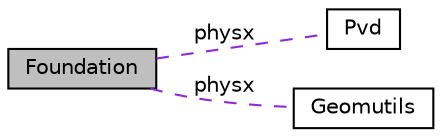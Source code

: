 digraph "Foundation"
{
  edge [fontname="Helvetica",fontsize="10",labelfontname="Helvetica",labelfontsize="10"];
  node [fontname="Helvetica",fontsize="10",shape=record];
  rankdir=LR;
  Node2 [label="Pvd",height=0.2,width=0.4,color="black", fillcolor="white", style="filled",URL="$group__pvd.html"];
  Node1 [label="Geomutils",height=0.2,width=0.4,color="black", fillcolor="white", style="filled",URL="$group__geomutils.html"];
  Node0 [label="Foundation",height=0.2,width=0.4,color="black", fillcolor="grey75", style="filled", fontcolor="black"];
  Node0->Node1 [shape=plaintext, label="physx", color="blueviolet", dir="none", style="dashed"];
  Node0->Node2 [shape=plaintext, label="physx", color="blueviolet", dir="none", style="dashed"];
}
